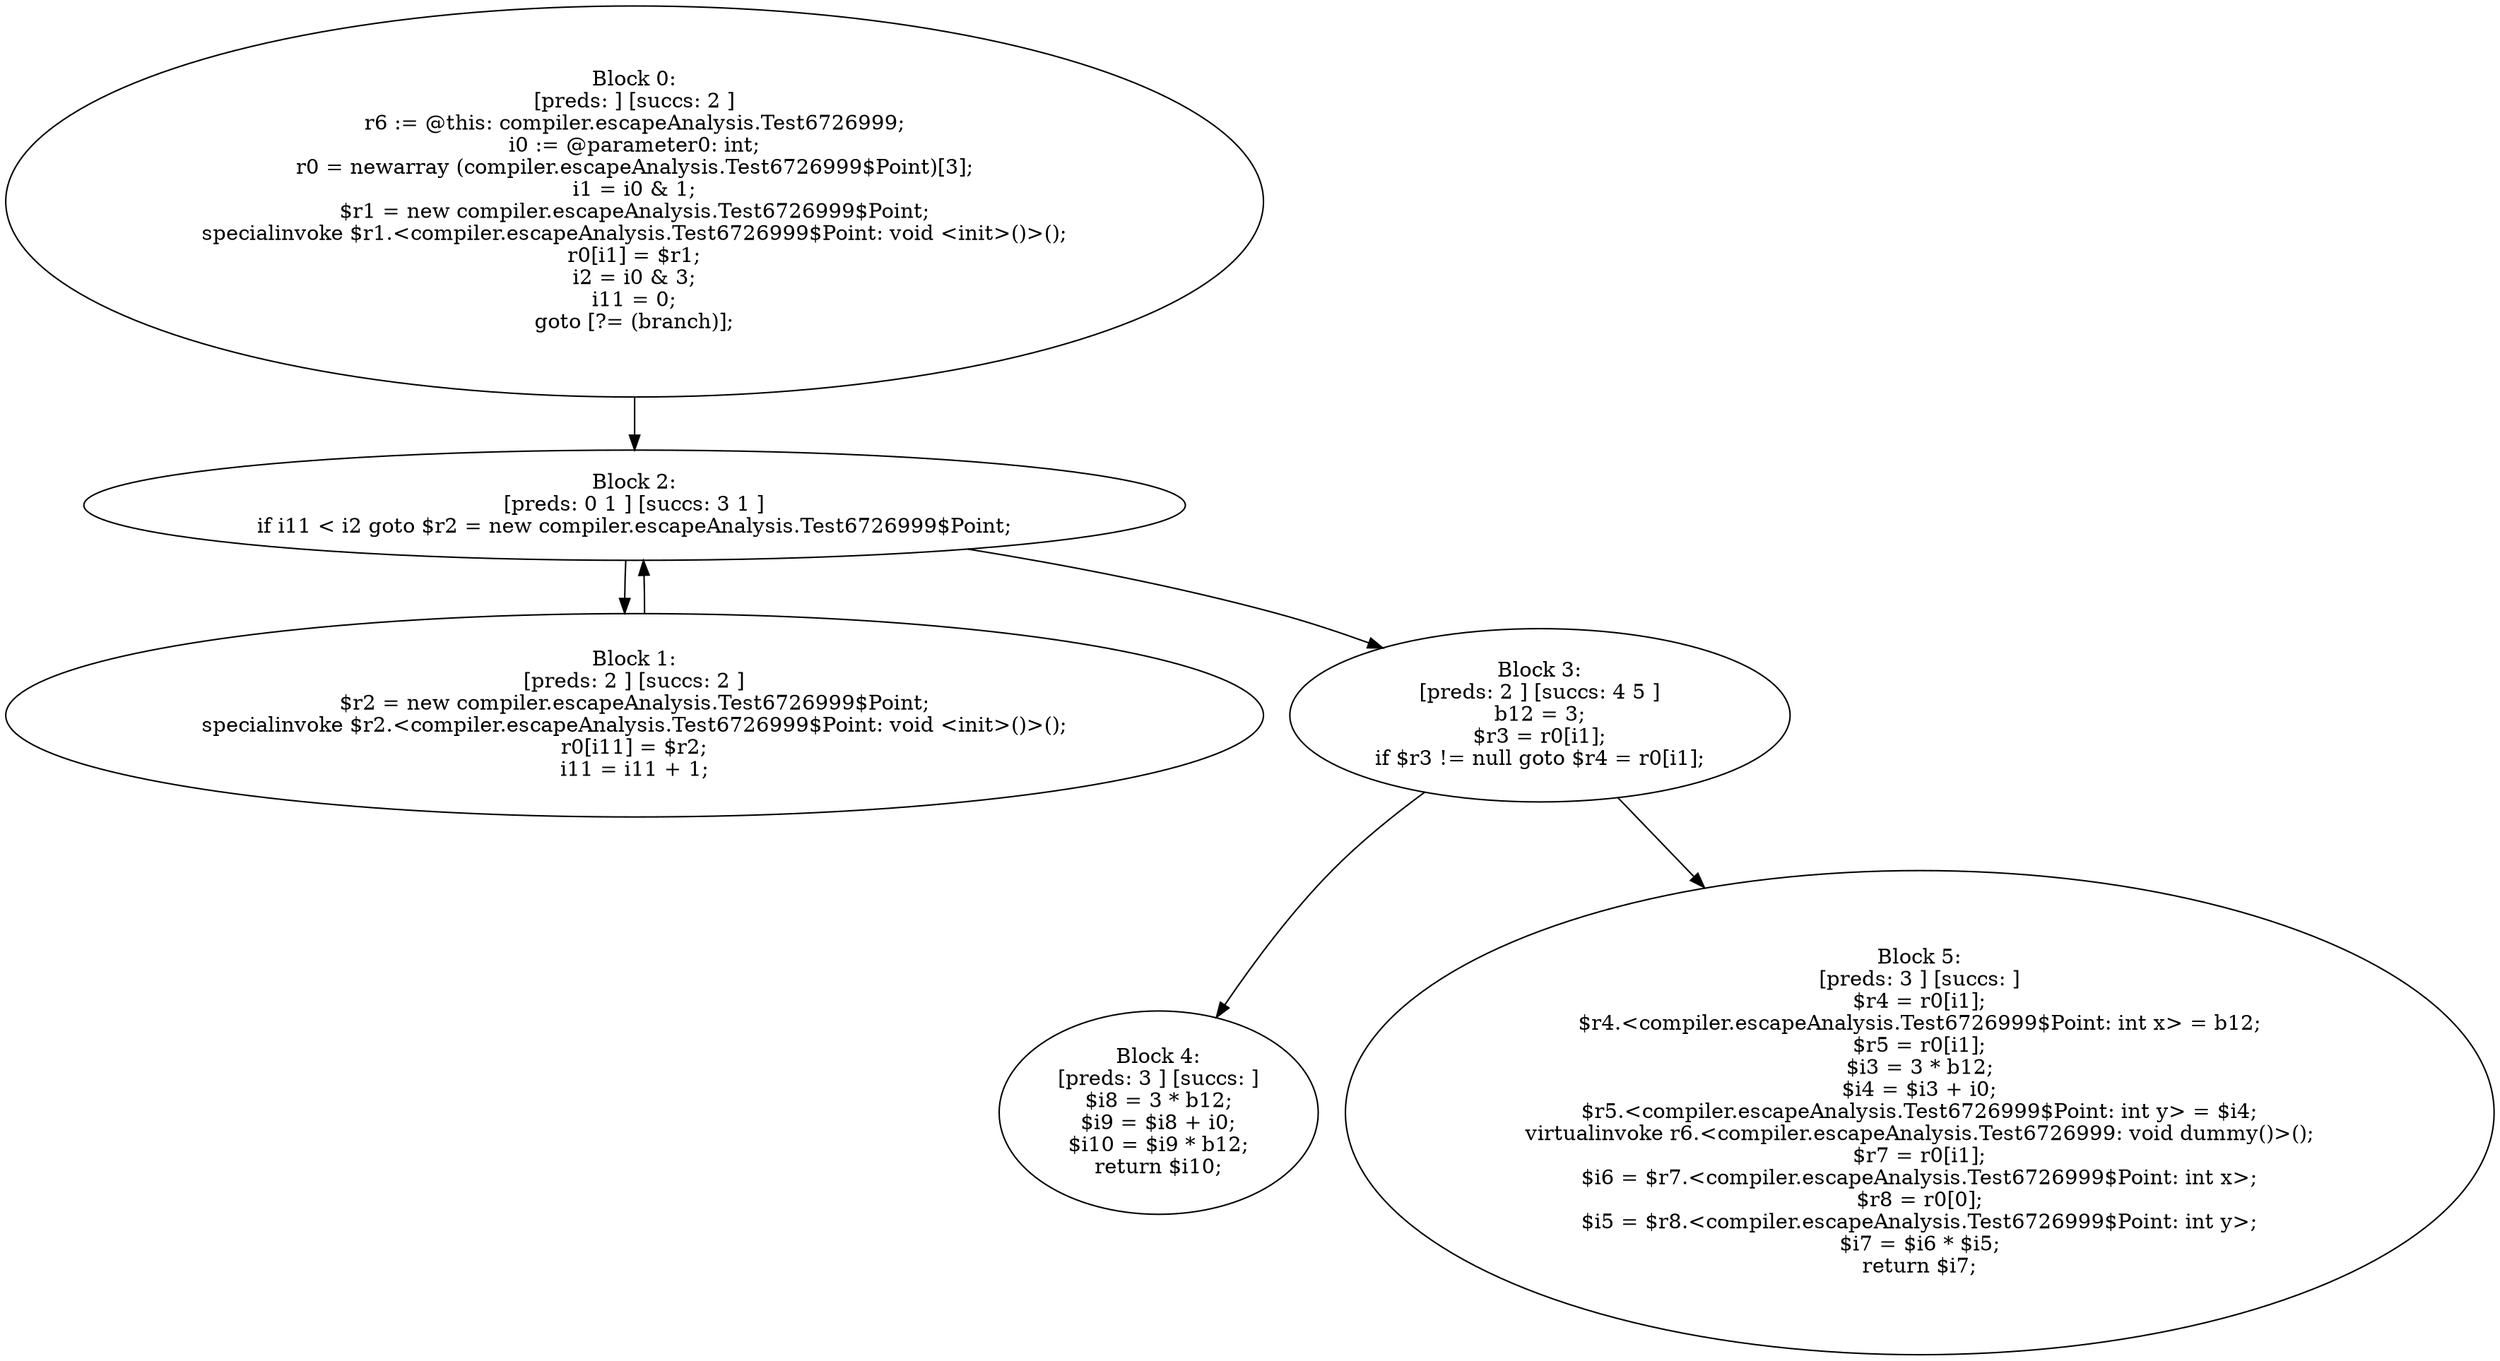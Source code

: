 digraph "unitGraph" {
    "Block 0:
[preds: ] [succs: 2 ]
r6 := @this: compiler.escapeAnalysis.Test6726999;
i0 := @parameter0: int;
r0 = newarray (compiler.escapeAnalysis.Test6726999$Point)[3];
i1 = i0 & 1;
$r1 = new compiler.escapeAnalysis.Test6726999$Point;
specialinvoke $r1.<compiler.escapeAnalysis.Test6726999$Point: void <init>()>();
r0[i1] = $r1;
i2 = i0 & 3;
i11 = 0;
goto [?= (branch)];
"
    "Block 1:
[preds: 2 ] [succs: 2 ]
$r2 = new compiler.escapeAnalysis.Test6726999$Point;
specialinvoke $r2.<compiler.escapeAnalysis.Test6726999$Point: void <init>()>();
r0[i11] = $r2;
i11 = i11 + 1;
"
    "Block 2:
[preds: 0 1 ] [succs: 3 1 ]
if i11 < i2 goto $r2 = new compiler.escapeAnalysis.Test6726999$Point;
"
    "Block 3:
[preds: 2 ] [succs: 4 5 ]
b12 = 3;
$r3 = r0[i1];
if $r3 != null goto $r4 = r0[i1];
"
    "Block 4:
[preds: 3 ] [succs: ]
$i8 = 3 * b12;
$i9 = $i8 + i0;
$i10 = $i9 * b12;
return $i10;
"
    "Block 5:
[preds: 3 ] [succs: ]
$r4 = r0[i1];
$r4.<compiler.escapeAnalysis.Test6726999$Point: int x> = b12;
$r5 = r0[i1];
$i3 = 3 * b12;
$i4 = $i3 + i0;
$r5.<compiler.escapeAnalysis.Test6726999$Point: int y> = $i4;
virtualinvoke r6.<compiler.escapeAnalysis.Test6726999: void dummy()>();
$r7 = r0[i1];
$i6 = $r7.<compiler.escapeAnalysis.Test6726999$Point: int x>;
$r8 = r0[0];
$i5 = $r8.<compiler.escapeAnalysis.Test6726999$Point: int y>;
$i7 = $i6 * $i5;
return $i7;
"
    "Block 0:
[preds: ] [succs: 2 ]
r6 := @this: compiler.escapeAnalysis.Test6726999;
i0 := @parameter0: int;
r0 = newarray (compiler.escapeAnalysis.Test6726999$Point)[3];
i1 = i0 & 1;
$r1 = new compiler.escapeAnalysis.Test6726999$Point;
specialinvoke $r1.<compiler.escapeAnalysis.Test6726999$Point: void <init>()>();
r0[i1] = $r1;
i2 = i0 & 3;
i11 = 0;
goto [?= (branch)];
"->"Block 2:
[preds: 0 1 ] [succs: 3 1 ]
if i11 < i2 goto $r2 = new compiler.escapeAnalysis.Test6726999$Point;
";
    "Block 1:
[preds: 2 ] [succs: 2 ]
$r2 = new compiler.escapeAnalysis.Test6726999$Point;
specialinvoke $r2.<compiler.escapeAnalysis.Test6726999$Point: void <init>()>();
r0[i11] = $r2;
i11 = i11 + 1;
"->"Block 2:
[preds: 0 1 ] [succs: 3 1 ]
if i11 < i2 goto $r2 = new compiler.escapeAnalysis.Test6726999$Point;
";
    "Block 2:
[preds: 0 1 ] [succs: 3 1 ]
if i11 < i2 goto $r2 = new compiler.escapeAnalysis.Test6726999$Point;
"->"Block 3:
[preds: 2 ] [succs: 4 5 ]
b12 = 3;
$r3 = r0[i1];
if $r3 != null goto $r4 = r0[i1];
";
    "Block 2:
[preds: 0 1 ] [succs: 3 1 ]
if i11 < i2 goto $r2 = new compiler.escapeAnalysis.Test6726999$Point;
"->"Block 1:
[preds: 2 ] [succs: 2 ]
$r2 = new compiler.escapeAnalysis.Test6726999$Point;
specialinvoke $r2.<compiler.escapeAnalysis.Test6726999$Point: void <init>()>();
r0[i11] = $r2;
i11 = i11 + 1;
";
    "Block 3:
[preds: 2 ] [succs: 4 5 ]
b12 = 3;
$r3 = r0[i1];
if $r3 != null goto $r4 = r0[i1];
"->"Block 4:
[preds: 3 ] [succs: ]
$i8 = 3 * b12;
$i9 = $i8 + i0;
$i10 = $i9 * b12;
return $i10;
";
    "Block 3:
[preds: 2 ] [succs: 4 5 ]
b12 = 3;
$r3 = r0[i1];
if $r3 != null goto $r4 = r0[i1];
"->"Block 5:
[preds: 3 ] [succs: ]
$r4 = r0[i1];
$r4.<compiler.escapeAnalysis.Test6726999$Point: int x> = b12;
$r5 = r0[i1];
$i3 = 3 * b12;
$i4 = $i3 + i0;
$r5.<compiler.escapeAnalysis.Test6726999$Point: int y> = $i4;
virtualinvoke r6.<compiler.escapeAnalysis.Test6726999: void dummy()>();
$r7 = r0[i1];
$i6 = $r7.<compiler.escapeAnalysis.Test6726999$Point: int x>;
$r8 = r0[0];
$i5 = $r8.<compiler.escapeAnalysis.Test6726999$Point: int y>;
$i7 = $i6 * $i5;
return $i7;
";
}
